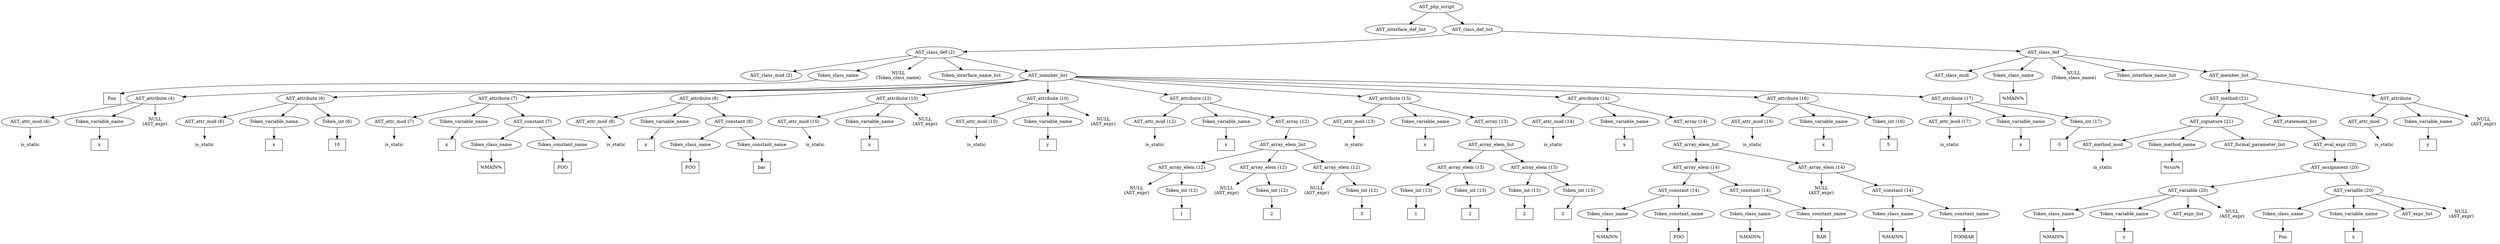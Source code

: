 /*
 * AST in dot format generated by phc -- the PHP compiler
 */

digraph AST {
node_0 [label="AST_php_script"];
node_1 [label="AST_interface_def_list"];
node_2 [label="AST_class_def_list"];
node_3 [label="AST_class_def (2)"];
node_4 [label="AST_class_mod (2)"];
node_5 [label="Token_class_name"];
node_6 [label="Foo", shape=box]
node_5 -> node_6;
node_7 [label="NULL\n(Token_class_name)", shape=plaintext]
node_8 [label="Token_interface_name_list"];
node_9 [label="AST_member_list"];
node_10 [label="AST_attribute (4)"];
node_11 [label="AST_attr_mod (4)"];
node_12 [label="is_static", shape=plaintext]
node_11 -> node_12;
node_13 [label="Token_variable_name"];
node_14 [label="x", shape=box]
node_13 -> node_14;
node_15 [label="NULL\n(AST_expr)", shape=plaintext]
node_10 -> node_15;
node_10 -> node_13;
node_10 -> node_11;
node_16 [label="AST_attribute (6)"];
node_17 [label="AST_attr_mod (6)"];
node_18 [label="is_static", shape=plaintext]
node_17 -> node_18;
node_19 [label="Token_variable_name"];
node_20 [label="x", shape=box]
node_19 -> node_20;
node_21 [label="Token_int (6)"];
node_22 [label="10", shape=box]
node_21 -> node_22;
node_16 -> node_21;
node_16 -> node_19;
node_16 -> node_17;
node_23 [label="AST_attribute (7)"];
node_24 [label="AST_attr_mod (7)"];
node_25 [label="is_static", shape=plaintext]
node_24 -> node_25;
node_26 [label="Token_variable_name"];
node_27 [label="x", shape=box]
node_26 -> node_27;
node_28 [label="AST_constant (7)"];
node_29 [label="Token_class_name"];
node_30 [label="%MAIN%", shape=box]
node_29 -> node_30;
node_31 [label="Token_constant_name"];
node_32 [label="FOO", shape=box]
node_31 -> node_32;
node_28 -> node_31;
node_28 -> node_29;
node_23 -> node_28;
node_23 -> node_26;
node_23 -> node_24;
node_33 [label="AST_attribute (8)"];
node_34 [label="AST_attr_mod (8)"];
node_35 [label="is_static", shape=plaintext]
node_34 -> node_35;
node_36 [label="Token_variable_name"];
node_37 [label="x", shape=box]
node_36 -> node_37;
node_38 [label="AST_constant (8)"];
node_39 [label="Token_class_name"];
node_40 [label="FOO", shape=box]
node_39 -> node_40;
node_41 [label="Token_constant_name"];
node_42 [label="bar", shape=box]
node_41 -> node_42;
node_38 -> node_41;
node_38 -> node_39;
node_33 -> node_38;
node_33 -> node_36;
node_33 -> node_34;
node_43 [label="AST_attribute (10)"];
node_44 [label="AST_attr_mod (10)"];
node_45 [label="is_static", shape=plaintext]
node_44 -> node_45;
node_46 [label="Token_variable_name"];
node_47 [label="x", shape=box]
node_46 -> node_47;
node_48 [label="NULL\n(AST_expr)", shape=plaintext]
node_43 -> node_48;
node_43 -> node_46;
node_43 -> node_44;
node_49 [label="AST_attribute (10)"];
node_50 [label="AST_attr_mod (10)"];
node_51 [label="is_static", shape=plaintext]
node_50 -> node_51;
node_52 [label="Token_variable_name"];
node_53 [label="y", shape=box]
node_52 -> node_53;
node_54 [label="NULL\n(AST_expr)", shape=plaintext]
node_49 -> node_54;
node_49 -> node_52;
node_49 -> node_50;
node_55 [label="AST_attribute (12)"];
node_56 [label="AST_attr_mod (12)"];
node_57 [label="is_static", shape=plaintext]
node_56 -> node_57;
node_58 [label="Token_variable_name"];
node_59 [label="x", shape=box]
node_58 -> node_59;
node_60 [label="AST_array (12)"];
node_61 [label="AST_array_elem_list"];
node_62 [label="AST_array_elem (12)"];
node_63 [label="NULL\n(AST_expr)", shape=plaintext]
node_64 [label="Token_int (12)"];
node_65 [label="1", shape=box]
node_64 -> node_65;
node_62 -> node_64;
node_62 -> node_63;
node_66 [label="AST_array_elem (12)"];
node_67 [label="NULL\n(AST_expr)", shape=plaintext]
node_68 [label="Token_int (12)"];
node_69 [label="2", shape=box]
node_68 -> node_69;
node_66 -> node_68;
node_66 -> node_67;
node_70 [label="AST_array_elem (12)"];
node_71 [label="NULL\n(AST_expr)", shape=plaintext]
node_72 [label="Token_int (12)"];
node_73 [label="3", shape=box]
node_72 -> node_73;
node_70 -> node_72;
node_70 -> node_71;
node_61 -> node_70;
node_61 -> node_66;
node_61 -> node_62;
node_60 -> node_61;
node_55 -> node_60;
node_55 -> node_58;
node_55 -> node_56;
node_74 [label="AST_attribute (13)"];
node_75 [label="AST_attr_mod (13)"];
node_76 [label="is_static", shape=plaintext]
node_75 -> node_76;
node_77 [label="Token_variable_name"];
node_78 [label="x", shape=box]
node_77 -> node_78;
node_79 [label="AST_array (13)"];
node_80 [label="AST_array_elem_list"];
node_81 [label="AST_array_elem (13)"];
node_82 [label="Token_int (13)"];
node_83 [label="1", shape=box]
node_82 -> node_83;
node_84 [label="Token_int (13)"];
node_85 [label="2", shape=box]
node_84 -> node_85;
node_81 -> node_84;
node_81 -> node_82;
node_86 [label="AST_array_elem (13)"];
node_87 [label="Token_int (13)"];
node_88 [label="2", shape=box]
node_87 -> node_88;
node_89 [label="Token_int (13)"];
node_90 [label="3", shape=box]
node_89 -> node_90;
node_86 -> node_89;
node_86 -> node_87;
node_80 -> node_86;
node_80 -> node_81;
node_79 -> node_80;
node_74 -> node_79;
node_74 -> node_77;
node_74 -> node_75;
node_91 [label="AST_attribute (14)"];
node_92 [label="AST_attr_mod (14)"];
node_93 [label="is_static", shape=plaintext]
node_92 -> node_93;
node_94 [label="Token_variable_name"];
node_95 [label="x", shape=box]
node_94 -> node_95;
node_96 [label="AST_array (14)"];
node_97 [label="AST_array_elem_list"];
node_98 [label="AST_array_elem (14)"];
node_99 [label="AST_constant (14)"];
node_100 [label="Token_class_name"];
node_101 [label="%MAIN%", shape=box]
node_100 -> node_101;
node_102 [label="Token_constant_name"];
node_103 [label="FOO", shape=box]
node_102 -> node_103;
node_99 -> node_102;
node_99 -> node_100;
node_104 [label="AST_constant (14)"];
node_105 [label="Token_class_name"];
node_106 [label="%MAIN%", shape=box]
node_105 -> node_106;
node_107 [label="Token_constant_name"];
node_108 [label="BAR", shape=box]
node_107 -> node_108;
node_104 -> node_107;
node_104 -> node_105;
node_98 -> node_104;
node_98 -> node_99;
node_109 [label="AST_array_elem (14)"];
node_110 [label="NULL\n(AST_expr)", shape=plaintext]
node_111 [label="AST_constant (14)"];
node_112 [label="Token_class_name"];
node_113 [label="%MAIN%", shape=box]
node_112 -> node_113;
node_114 [label="Token_constant_name"];
node_115 [label="FOOBAR", shape=box]
node_114 -> node_115;
node_111 -> node_114;
node_111 -> node_112;
node_109 -> node_111;
node_109 -> node_110;
node_97 -> node_109;
node_97 -> node_98;
node_96 -> node_97;
node_91 -> node_96;
node_91 -> node_94;
node_91 -> node_92;
node_116 [label="AST_attribute (16)"];
node_117 [label="AST_attr_mod (16)"];
node_118 [label="is_static", shape=plaintext]
node_117 -> node_118;
node_119 [label="Token_variable_name"];
node_120 [label="x", shape=box]
node_119 -> node_120;
node_121 [label="Token_int (16)"];
node_122 [label="5", shape=box]
node_121 -> node_122;
node_116 -> node_121;
node_116 -> node_119;
node_116 -> node_117;
node_123 [label="AST_attribute (17)"];
node_124 [label="AST_attr_mod (17)"];
node_125 [label="is_static", shape=plaintext]
node_124 -> node_125;
node_126 [label="Token_variable_name"];
node_127 [label="x", shape=box]
node_126 -> node_127;
node_128 [label="Token_int (17)"];
node_129 [label="-5", shape=box]
node_128 -> node_129;
node_123 -> node_128;
node_123 -> node_126;
node_123 -> node_124;
node_9 -> node_123;
node_9 -> node_116;
node_9 -> node_91;
node_9 -> node_74;
node_9 -> node_55;
node_9 -> node_49;
node_9 -> node_43;
node_9 -> node_33;
node_9 -> node_23;
node_9 -> node_16;
node_9 -> node_10;
node_3 -> node_9;
node_3 -> node_8;
node_3 -> node_7;
node_3 -> node_5;
node_3 -> node_4;
node_130 [label="AST_class_def"];
node_131 [label="AST_class_mod"];
node_132 [label="Token_class_name"];
node_133 [label="%MAIN%", shape=box]
node_132 -> node_133;
node_134 [label="NULL\n(Token_class_name)", shape=plaintext]
node_135 [label="Token_interface_name_list"];
node_136 [label="AST_member_list"];
node_137 [label="AST_method (21)"];
node_138 [label="AST_signature (21)"];
node_139 [label="AST_method_mod"];
node_140 [label="is_static", shape=plaintext]
node_139 -> node_140;
node_141 [label="Token_method_name"];
node_142 [label="%run%", shape=box]
node_141 -> node_142;
node_143 [label="AST_formal_parameter_list"];
node_138 -> node_143;
node_138 -> node_141;
node_138 -> node_139;
node_144 [label="AST_statement_list"];
node_145 [label="AST_eval_expr (20)"];
node_146 [label="AST_assignment (20)"];
node_147 [label="AST_variable (20)"];
node_148 [label="Token_class_name"];
node_149 [label="%MAIN%", shape=box]
node_148 -> node_149;
node_150 [label="Token_variable_name"];
node_151 [label="y", shape=box]
node_150 -> node_151;
node_152 [label="AST_expr_list"];
node_153 [label="NULL\n(AST_expr)", shape=plaintext]
node_147 -> node_153;
node_147 -> node_152;
node_147 -> node_150;
node_147 -> node_148;
node_154 [label="AST_variable (20)"];
node_155 [label="Token_class_name"];
node_156 [label="Foo", shape=box]
node_155 -> node_156;
node_157 [label="Token_variable_name"];
node_158 [label="x", shape=box]
node_157 -> node_158;
node_159 [label="AST_expr_list"];
node_160 [label="NULL\n(AST_expr)", shape=plaintext]
node_154 -> node_160;
node_154 -> node_159;
node_154 -> node_157;
node_154 -> node_155;
node_146 -> node_154;
node_146 -> node_147;
node_145 -> node_146;
node_144 -> node_145;
node_137 -> node_144;
node_137 -> node_138;
node_161 [label="AST_attribute"];
node_162 [label="AST_attr_mod"];
node_163 [label="is_static", shape=plaintext]
node_162 -> node_163;
node_164 [label="Token_variable_name"];
node_165 [label="y", shape=box]
node_164 -> node_165;
node_166 [label="NULL\n(AST_expr)", shape=plaintext]
node_161 -> node_166;
node_161 -> node_164;
node_161 -> node_162;
node_136 -> node_161;
node_136 -> node_137;
node_130 -> node_136;
node_130 -> node_135;
node_130 -> node_134;
node_130 -> node_132;
node_130 -> node_131;
node_2 -> node_130;
node_2 -> node_3;
node_0 -> node_2;
node_0 -> node_1;
}
